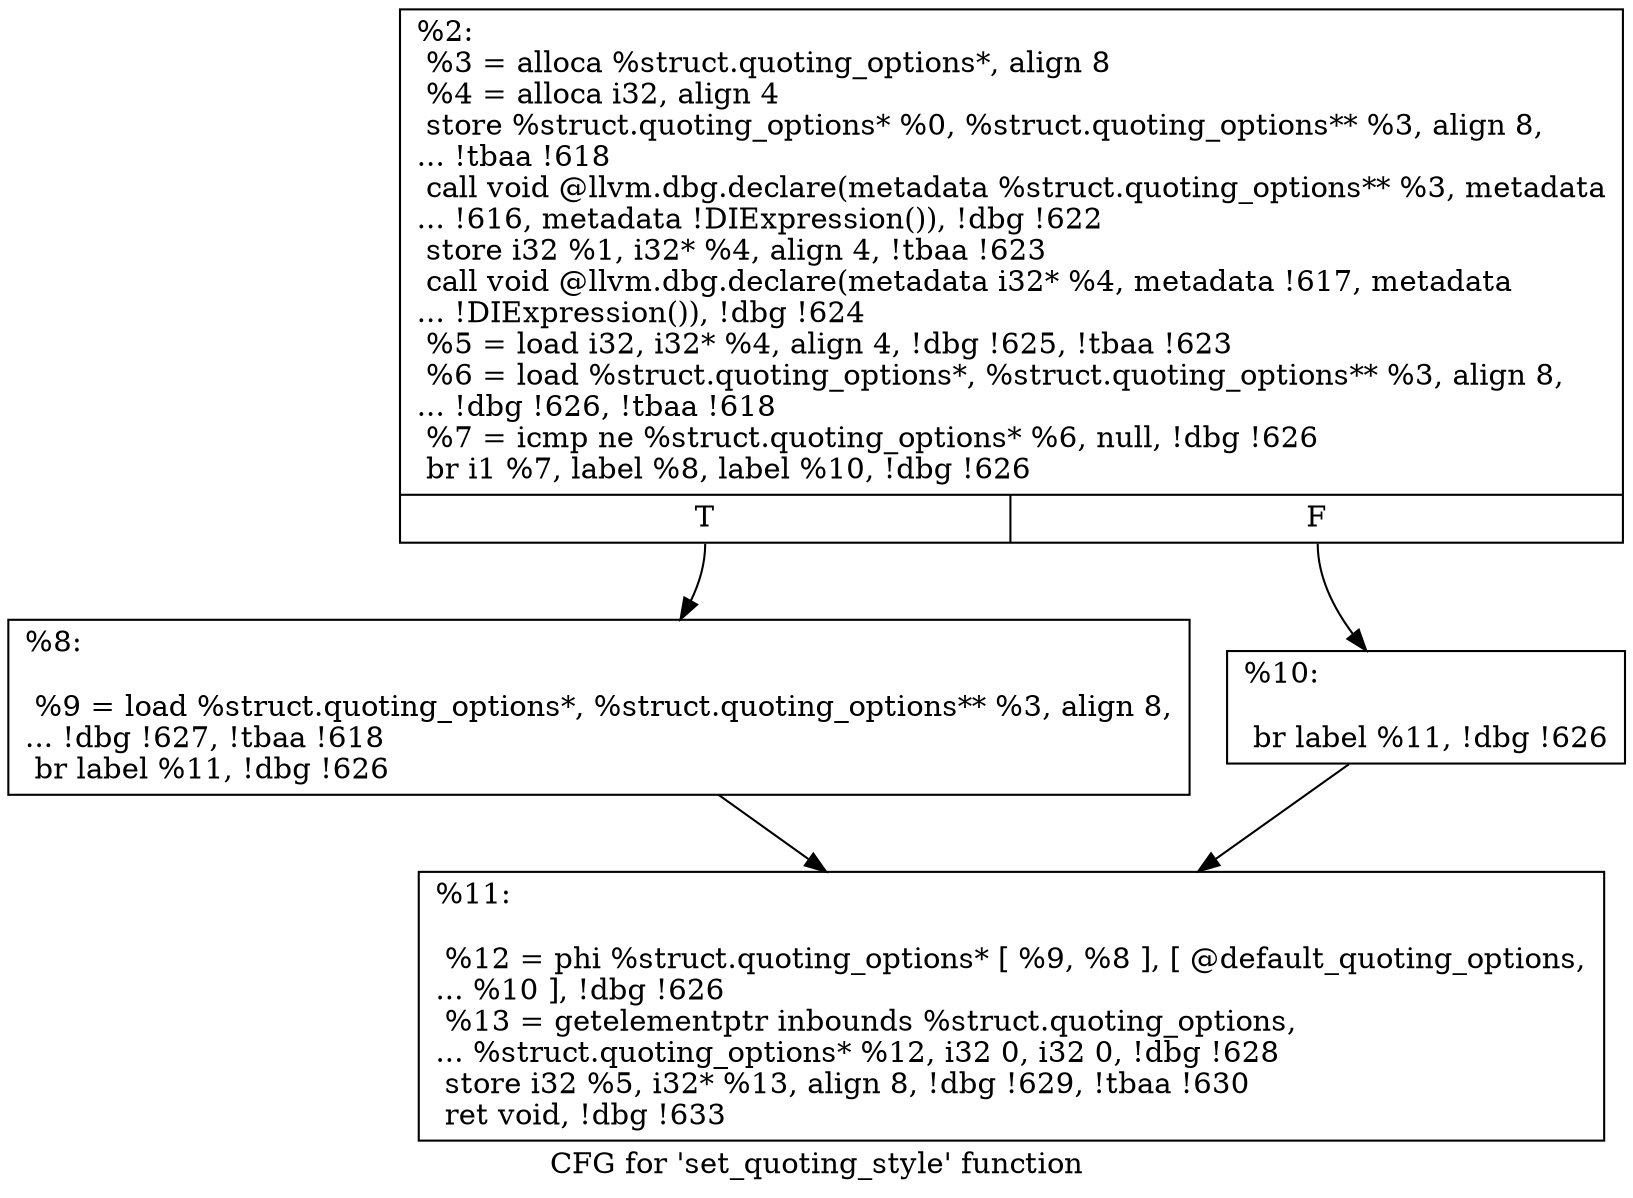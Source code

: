 digraph "CFG for 'set_quoting_style' function" {
	label="CFG for 'set_quoting_style' function";

	Node0x13aa5d0 [shape=record,label="{%2:\l  %3 = alloca %struct.quoting_options*, align 8\l  %4 = alloca i32, align 4\l  store %struct.quoting_options* %0, %struct.quoting_options** %3, align 8,\l... !tbaa !618\l  call void @llvm.dbg.declare(metadata %struct.quoting_options** %3, metadata\l... !616, metadata !DIExpression()), !dbg !622\l  store i32 %1, i32* %4, align 4, !tbaa !623\l  call void @llvm.dbg.declare(metadata i32* %4, metadata !617, metadata\l... !DIExpression()), !dbg !624\l  %5 = load i32, i32* %4, align 4, !dbg !625, !tbaa !623\l  %6 = load %struct.quoting_options*, %struct.quoting_options** %3, align 8,\l... !dbg !626, !tbaa !618\l  %7 = icmp ne %struct.quoting_options* %6, null, !dbg !626\l  br i1 %7, label %8, label %10, !dbg !626\l|{<s0>T|<s1>F}}"];
	Node0x13aa5d0:s0 -> Node0x13aa680;
	Node0x13aa5d0:s1 -> Node0x13aa6d0;
	Node0x13aa680 [shape=record,label="{%8:\l\l  %9 = load %struct.quoting_options*, %struct.quoting_options** %3, align 8,\l... !dbg !627, !tbaa !618\l  br label %11, !dbg !626\l}"];
	Node0x13aa680 -> Node0x13aa720;
	Node0x13aa6d0 [shape=record,label="{%10:\l\l  br label %11, !dbg !626\l}"];
	Node0x13aa6d0 -> Node0x13aa720;
	Node0x13aa720 [shape=record,label="{%11:\l\l  %12 = phi %struct.quoting_options* [ %9, %8 ], [ @default_quoting_options,\l... %10 ], !dbg !626\l  %13 = getelementptr inbounds %struct.quoting_options,\l... %struct.quoting_options* %12, i32 0, i32 0, !dbg !628\l  store i32 %5, i32* %13, align 8, !dbg !629, !tbaa !630\l  ret void, !dbg !633\l}"];
}
